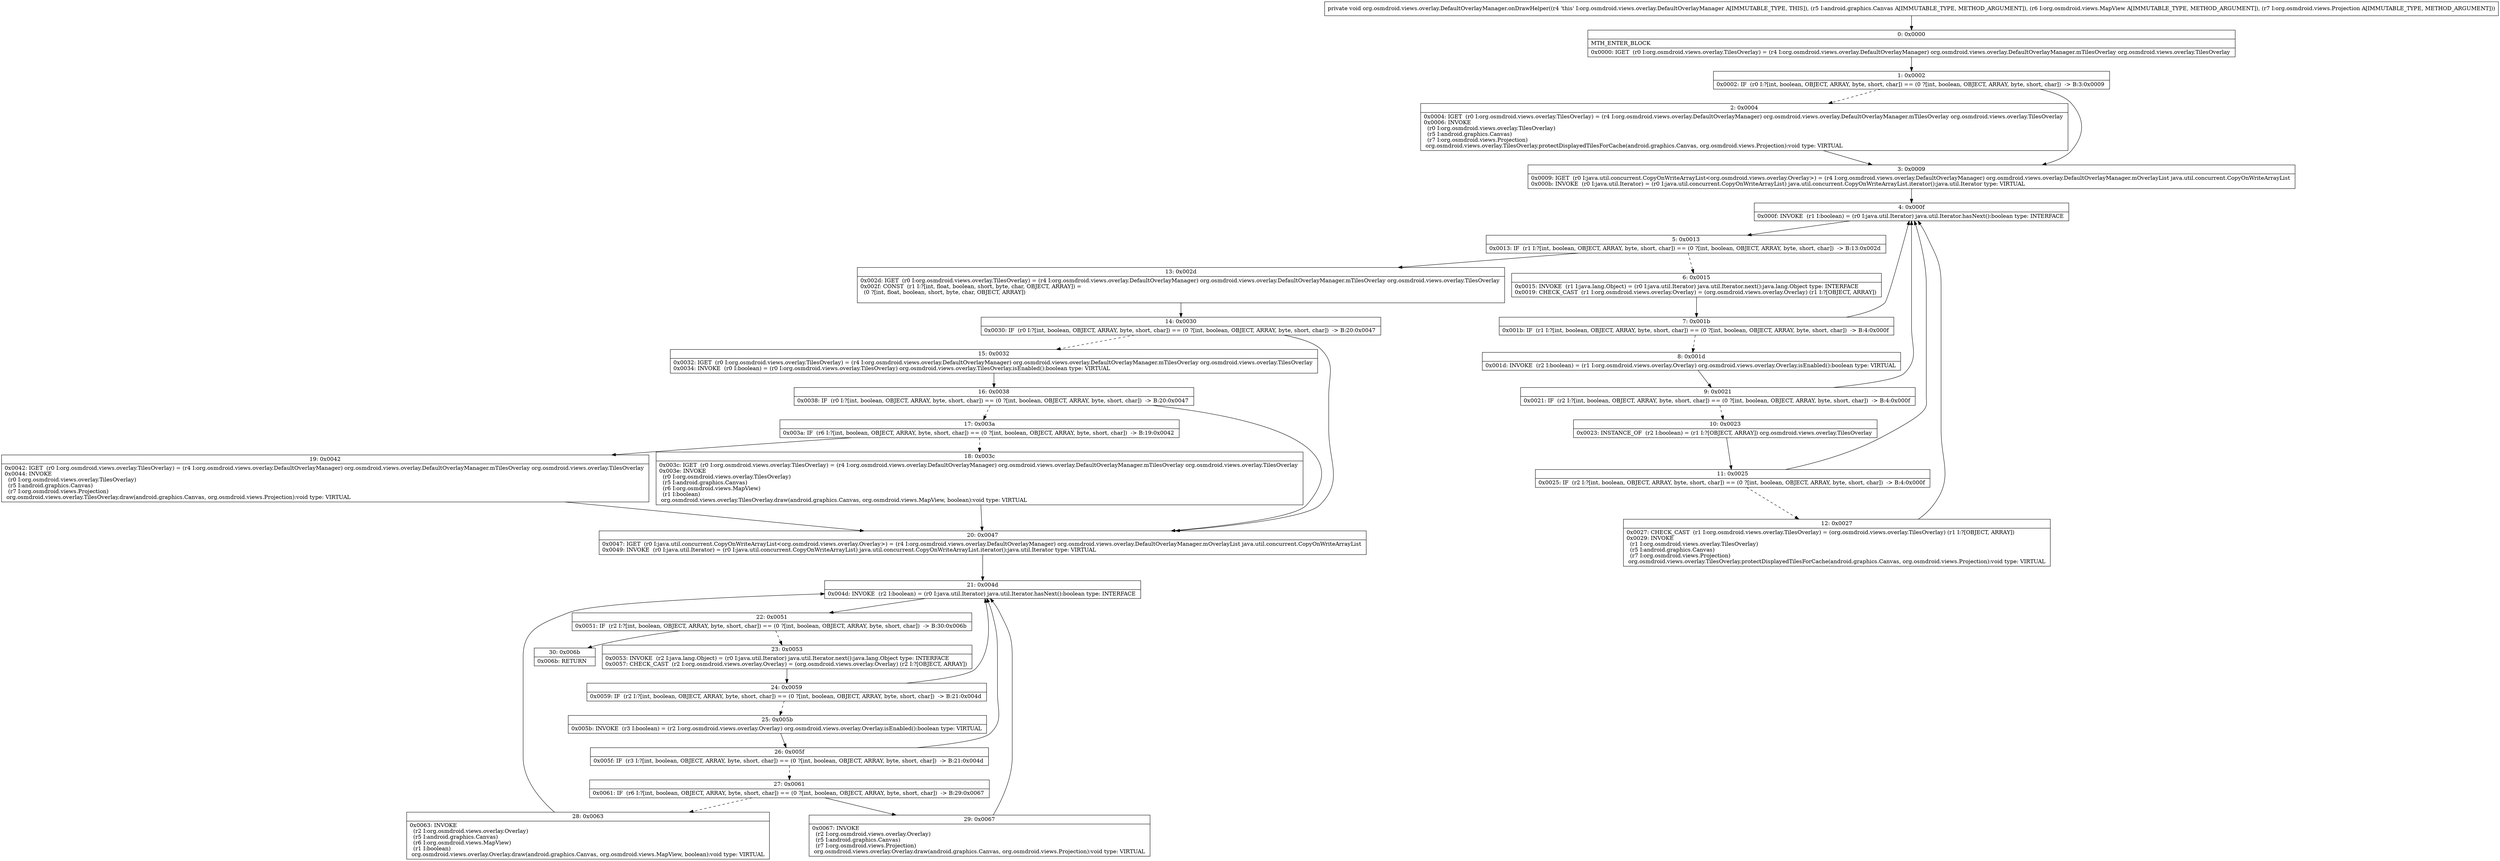 digraph "CFG fororg.osmdroid.views.overlay.DefaultOverlayManager.onDrawHelper(Landroid\/graphics\/Canvas;Lorg\/osmdroid\/views\/MapView;Lorg\/osmdroid\/views\/Projection;)V" {
Node_0 [shape=record,label="{0\:\ 0x0000|MTH_ENTER_BLOCK\l|0x0000: IGET  (r0 I:org.osmdroid.views.overlay.TilesOverlay) = (r4 I:org.osmdroid.views.overlay.DefaultOverlayManager) org.osmdroid.views.overlay.DefaultOverlayManager.mTilesOverlay org.osmdroid.views.overlay.TilesOverlay \l}"];
Node_1 [shape=record,label="{1\:\ 0x0002|0x0002: IF  (r0 I:?[int, boolean, OBJECT, ARRAY, byte, short, char]) == (0 ?[int, boolean, OBJECT, ARRAY, byte, short, char])  \-\> B:3:0x0009 \l}"];
Node_2 [shape=record,label="{2\:\ 0x0004|0x0004: IGET  (r0 I:org.osmdroid.views.overlay.TilesOverlay) = (r4 I:org.osmdroid.views.overlay.DefaultOverlayManager) org.osmdroid.views.overlay.DefaultOverlayManager.mTilesOverlay org.osmdroid.views.overlay.TilesOverlay \l0x0006: INVOKE  \l  (r0 I:org.osmdroid.views.overlay.TilesOverlay)\l  (r5 I:android.graphics.Canvas)\l  (r7 I:org.osmdroid.views.Projection)\l org.osmdroid.views.overlay.TilesOverlay.protectDisplayedTilesForCache(android.graphics.Canvas, org.osmdroid.views.Projection):void type: VIRTUAL \l}"];
Node_3 [shape=record,label="{3\:\ 0x0009|0x0009: IGET  (r0 I:java.util.concurrent.CopyOnWriteArrayList\<org.osmdroid.views.overlay.Overlay\>) = (r4 I:org.osmdroid.views.overlay.DefaultOverlayManager) org.osmdroid.views.overlay.DefaultOverlayManager.mOverlayList java.util.concurrent.CopyOnWriteArrayList \l0x000b: INVOKE  (r0 I:java.util.Iterator) = (r0 I:java.util.concurrent.CopyOnWriteArrayList) java.util.concurrent.CopyOnWriteArrayList.iterator():java.util.Iterator type: VIRTUAL \l}"];
Node_4 [shape=record,label="{4\:\ 0x000f|0x000f: INVOKE  (r1 I:boolean) = (r0 I:java.util.Iterator) java.util.Iterator.hasNext():boolean type: INTERFACE \l}"];
Node_5 [shape=record,label="{5\:\ 0x0013|0x0013: IF  (r1 I:?[int, boolean, OBJECT, ARRAY, byte, short, char]) == (0 ?[int, boolean, OBJECT, ARRAY, byte, short, char])  \-\> B:13:0x002d \l}"];
Node_6 [shape=record,label="{6\:\ 0x0015|0x0015: INVOKE  (r1 I:java.lang.Object) = (r0 I:java.util.Iterator) java.util.Iterator.next():java.lang.Object type: INTERFACE \l0x0019: CHECK_CAST  (r1 I:org.osmdroid.views.overlay.Overlay) = (org.osmdroid.views.overlay.Overlay) (r1 I:?[OBJECT, ARRAY]) \l}"];
Node_7 [shape=record,label="{7\:\ 0x001b|0x001b: IF  (r1 I:?[int, boolean, OBJECT, ARRAY, byte, short, char]) == (0 ?[int, boolean, OBJECT, ARRAY, byte, short, char])  \-\> B:4:0x000f \l}"];
Node_8 [shape=record,label="{8\:\ 0x001d|0x001d: INVOKE  (r2 I:boolean) = (r1 I:org.osmdroid.views.overlay.Overlay) org.osmdroid.views.overlay.Overlay.isEnabled():boolean type: VIRTUAL \l}"];
Node_9 [shape=record,label="{9\:\ 0x0021|0x0021: IF  (r2 I:?[int, boolean, OBJECT, ARRAY, byte, short, char]) == (0 ?[int, boolean, OBJECT, ARRAY, byte, short, char])  \-\> B:4:0x000f \l}"];
Node_10 [shape=record,label="{10\:\ 0x0023|0x0023: INSTANCE_OF  (r2 I:boolean) = (r1 I:?[OBJECT, ARRAY]) org.osmdroid.views.overlay.TilesOverlay \l}"];
Node_11 [shape=record,label="{11\:\ 0x0025|0x0025: IF  (r2 I:?[int, boolean, OBJECT, ARRAY, byte, short, char]) == (0 ?[int, boolean, OBJECT, ARRAY, byte, short, char])  \-\> B:4:0x000f \l}"];
Node_12 [shape=record,label="{12\:\ 0x0027|0x0027: CHECK_CAST  (r1 I:org.osmdroid.views.overlay.TilesOverlay) = (org.osmdroid.views.overlay.TilesOverlay) (r1 I:?[OBJECT, ARRAY]) \l0x0029: INVOKE  \l  (r1 I:org.osmdroid.views.overlay.TilesOverlay)\l  (r5 I:android.graphics.Canvas)\l  (r7 I:org.osmdroid.views.Projection)\l org.osmdroid.views.overlay.TilesOverlay.protectDisplayedTilesForCache(android.graphics.Canvas, org.osmdroid.views.Projection):void type: VIRTUAL \l}"];
Node_13 [shape=record,label="{13\:\ 0x002d|0x002d: IGET  (r0 I:org.osmdroid.views.overlay.TilesOverlay) = (r4 I:org.osmdroid.views.overlay.DefaultOverlayManager) org.osmdroid.views.overlay.DefaultOverlayManager.mTilesOverlay org.osmdroid.views.overlay.TilesOverlay \l0x002f: CONST  (r1 I:?[int, float, boolean, short, byte, char, OBJECT, ARRAY]) = \l  (0 ?[int, float, boolean, short, byte, char, OBJECT, ARRAY])\l \l}"];
Node_14 [shape=record,label="{14\:\ 0x0030|0x0030: IF  (r0 I:?[int, boolean, OBJECT, ARRAY, byte, short, char]) == (0 ?[int, boolean, OBJECT, ARRAY, byte, short, char])  \-\> B:20:0x0047 \l}"];
Node_15 [shape=record,label="{15\:\ 0x0032|0x0032: IGET  (r0 I:org.osmdroid.views.overlay.TilesOverlay) = (r4 I:org.osmdroid.views.overlay.DefaultOverlayManager) org.osmdroid.views.overlay.DefaultOverlayManager.mTilesOverlay org.osmdroid.views.overlay.TilesOverlay \l0x0034: INVOKE  (r0 I:boolean) = (r0 I:org.osmdroid.views.overlay.TilesOverlay) org.osmdroid.views.overlay.TilesOverlay.isEnabled():boolean type: VIRTUAL \l}"];
Node_16 [shape=record,label="{16\:\ 0x0038|0x0038: IF  (r0 I:?[int, boolean, OBJECT, ARRAY, byte, short, char]) == (0 ?[int, boolean, OBJECT, ARRAY, byte, short, char])  \-\> B:20:0x0047 \l}"];
Node_17 [shape=record,label="{17\:\ 0x003a|0x003a: IF  (r6 I:?[int, boolean, OBJECT, ARRAY, byte, short, char]) == (0 ?[int, boolean, OBJECT, ARRAY, byte, short, char])  \-\> B:19:0x0042 \l}"];
Node_18 [shape=record,label="{18\:\ 0x003c|0x003c: IGET  (r0 I:org.osmdroid.views.overlay.TilesOverlay) = (r4 I:org.osmdroid.views.overlay.DefaultOverlayManager) org.osmdroid.views.overlay.DefaultOverlayManager.mTilesOverlay org.osmdroid.views.overlay.TilesOverlay \l0x003e: INVOKE  \l  (r0 I:org.osmdroid.views.overlay.TilesOverlay)\l  (r5 I:android.graphics.Canvas)\l  (r6 I:org.osmdroid.views.MapView)\l  (r1 I:boolean)\l org.osmdroid.views.overlay.TilesOverlay.draw(android.graphics.Canvas, org.osmdroid.views.MapView, boolean):void type: VIRTUAL \l}"];
Node_19 [shape=record,label="{19\:\ 0x0042|0x0042: IGET  (r0 I:org.osmdroid.views.overlay.TilesOverlay) = (r4 I:org.osmdroid.views.overlay.DefaultOverlayManager) org.osmdroid.views.overlay.DefaultOverlayManager.mTilesOverlay org.osmdroid.views.overlay.TilesOverlay \l0x0044: INVOKE  \l  (r0 I:org.osmdroid.views.overlay.TilesOverlay)\l  (r5 I:android.graphics.Canvas)\l  (r7 I:org.osmdroid.views.Projection)\l org.osmdroid.views.overlay.TilesOverlay.draw(android.graphics.Canvas, org.osmdroid.views.Projection):void type: VIRTUAL \l}"];
Node_20 [shape=record,label="{20\:\ 0x0047|0x0047: IGET  (r0 I:java.util.concurrent.CopyOnWriteArrayList\<org.osmdroid.views.overlay.Overlay\>) = (r4 I:org.osmdroid.views.overlay.DefaultOverlayManager) org.osmdroid.views.overlay.DefaultOverlayManager.mOverlayList java.util.concurrent.CopyOnWriteArrayList \l0x0049: INVOKE  (r0 I:java.util.Iterator) = (r0 I:java.util.concurrent.CopyOnWriteArrayList) java.util.concurrent.CopyOnWriteArrayList.iterator():java.util.Iterator type: VIRTUAL \l}"];
Node_21 [shape=record,label="{21\:\ 0x004d|0x004d: INVOKE  (r2 I:boolean) = (r0 I:java.util.Iterator) java.util.Iterator.hasNext():boolean type: INTERFACE \l}"];
Node_22 [shape=record,label="{22\:\ 0x0051|0x0051: IF  (r2 I:?[int, boolean, OBJECT, ARRAY, byte, short, char]) == (0 ?[int, boolean, OBJECT, ARRAY, byte, short, char])  \-\> B:30:0x006b \l}"];
Node_23 [shape=record,label="{23\:\ 0x0053|0x0053: INVOKE  (r2 I:java.lang.Object) = (r0 I:java.util.Iterator) java.util.Iterator.next():java.lang.Object type: INTERFACE \l0x0057: CHECK_CAST  (r2 I:org.osmdroid.views.overlay.Overlay) = (org.osmdroid.views.overlay.Overlay) (r2 I:?[OBJECT, ARRAY]) \l}"];
Node_24 [shape=record,label="{24\:\ 0x0059|0x0059: IF  (r2 I:?[int, boolean, OBJECT, ARRAY, byte, short, char]) == (0 ?[int, boolean, OBJECT, ARRAY, byte, short, char])  \-\> B:21:0x004d \l}"];
Node_25 [shape=record,label="{25\:\ 0x005b|0x005b: INVOKE  (r3 I:boolean) = (r2 I:org.osmdroid.views.overlay.Overlay) org.osmdroid.views.overlay.Overlay.isEnabled():boolean type: VIRTUAL \l}"];
Node_26 [shape=record,label="{26\:\ 0x005f|0x005f: IF  (r3 I:?[int, boolean, OBJECT, ARRAY, byte, short, char]) == (0 ?[int, boolean, OBJECT, ARRAY, byte, short, char])  \-\> B:21:0x004d \l}"];
Node_27 [shape=record,label="{27\:\ 0x0061|0x0061: IF  (r6 I:?[int, boolean, OBJECT, ARRAY, byte, short, char]) == (0 ?[int, boolean, OBJECT, ARRAY, byte, short, char])  \-\> B:29:0x0067 \l}"];
Node_28 [shape=record,label="{28\:\ 0x0063|0x0063: INVOKE  \l  (r2 I:org.osmdroid.views.overlay.Overlay)\l  (r5 I:android.graphics.Canvas)\l  (r6 I:org.osmdroid.views.MapView)\l  (r1 I:boolean)\l org.osmdroid.views.overlay.Overlay.draw(android.graphics.Canvas, org.osmdroid.views.MapView, boolean):void type: VIRTUAL \l}"];
Node_29 [shape=record,label="{29\:\ 0x0067|0x0067: INVOKE  \l  (r2 I:org.osmdroid.views.overlay.Overlay)\l  (r5 I:android.graphics.Canvas)\l  (r7 I:org.osmdroid.views.Projection)\l org.osmdroid.views.overlay.Overlay.draw(android.graphics.Canvas, org.osmdroid.views.Projection):void type: VIRTUAL \l}"];
Node_30 [shape=record,label="{30\:\ 0x006b|0x006b: RETURN   \l}"];
MethodNode[shape=record,label="{private void org.osmdroid.views.overlay.DefaultOverlayManager.onDrawHelper((r4 'this' I:org.osmdroid.views.overlay.DefaultOverlayManager A[IMMUTABLE_TYPE, THIS]), (r5 I:android.graphics.Canvas A[IMMUTABLE_TYPE, METHOD_ARGUMENT]), (r6 I:org.osmdroid.views.MapView A[IMMUTABLE_TYPE, METHOD_ARGUMENT]), (r7 I:org.osmdroid.views.Projection A[IMMUTABLE_TYPE, METHOD_ARGUMENT])) }"];
MethodNode -> Node_0;
Node_0 -> Node_1;
Node_1 -> Node_2[style=dashed];
Node_1 -> Node_3;
Node_2 -> Node_3;
Node_3 -> Node_4;
Node_4 -> Node_5;
Node_5 -> Node_6[style=dashed];
Node_5 -> Node_13;
Node_6 -> Node_7;
Node_7 -> Node_4;
Node_7 -> Node_8[style=dashed];
Node_8 -> Node_9;
Node_9 -> Node_4;
Node_9 -> Node_10[style=dashed];
Node_10 -> Node_11;
Node_11 -> Node_4;
Node_11 -> Node_12[style=dashed];
Node_12 -> Node_4;
Node_13 -> Node_14;
Node_14 -> Node_15[style=dashed];
Node_14 -> Node_20;
Node_15 -> Node_16;
Node_16 -> Node_17[style=dashed];
Node_16 -> Node_20;
Node_17 -> Node_18[style=dashed];
Node_17 -> Node_19;
Node_18 -> Node_20;
Node_19 -> Node_20;
Node_20 -> Node_21;
Node_21 -> Node_22;
Node_22 -> Node_23[style=dashed];
Node_22 -> Node_30;
Node_23 -> Node_24;
Node_24 -> Node_21;
Node_24 -> Node_25[style=dashed];
Node_25 -> Node_26;
Node_26 -> Node_21;
Node_26 -> Node_27[style=dashed];
Node_27 -> Node_28[style=dashed];
Node_27 -> Node_29;
Node_28 -> Node_21;
Node_29 -> Node_21;
}

